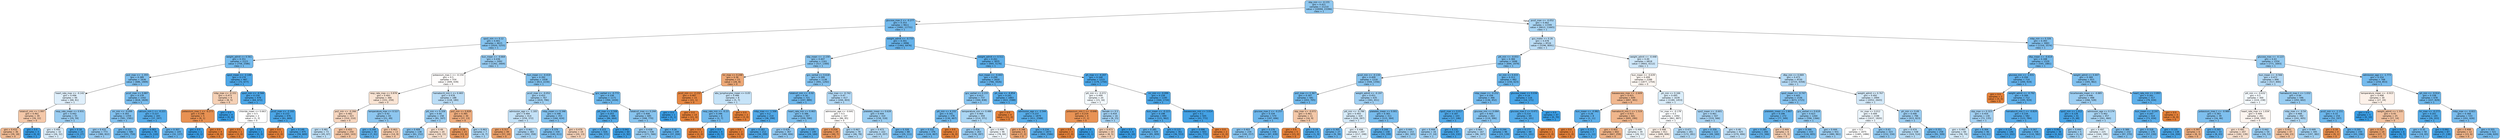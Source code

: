 digraph Tree {
node [shape=box, style="filled, rounded", color="black", fontname="helvetica"] ;
edge [fontname="helvetica"] ;
0 [label="sbp_min <= -0.155\ngini = 0.421\nsamples = 21210\nvalue = [10094, 23396]\nclass = 1", fillcolor="#8ec7f0"] ;
1 [label="glucose_max.2 <= -0.277\ngini = 0.353\nsamples = 9611\nvalue = [3482, 11731]\nclass = 1", fillcolor="#74baed"] ;
0 -> 1 [labeldistance=2.5, labelangle=45, headlabel="True"] ;
2 [label="spo2_min <= 0.12\ngini = 0.401\nsamples = 4615\nvalue = [2020, 5255]\nclass = 1", fillcolor="#85c3ef"] ;
1 -> 2 ;
3 [label="weight_admit <= 0.561\ngini = 0.351\nsamples = 2123\nvalue = [758, 2586]\nclass = 1", fillcolor="#73baed"] ;
2 -> 3 ;
4 [label="po2_max <= -1.355\ngini = 0.389\nsamples = 1636\nvalue = [686, 1909]\nclass = 1", fillcolor="#80c0ee"] ;
3 -> 4 ;
5 [label="heart_rate_max <= -0.142\ngini = 0.496\nsamples = 94\nvalue = [68, 81]\nclass = 1", fillcolor="#dfeffb"] ;
4 -> 5 ;
6 [label="totalco2_min <= 1.997\ngini = 0.461\nsamples = 39\nvalue = [39, 22]\nclass = 0", fillcolor="#f4c8a9"] ;
5 -> 6 ;
7 [label="gini = 0.432\nsamples = 36\nvalue = [39, 18]\nclass = 0", fillcolor="#f1bb94"] ;
6 -> 7 ;
8 [label="gini = 0.0\nsamples = 3\nvalue = [0, 4]\nclass = 1", fillcolor="#399de5"] ;
6 -> 8 ;
9 [label="resp_rate_mean <= 0.931\ngini = 0.442\nsamples = 55\nvalue = [29, 59]\nclass = 1", fillcolor="#9acdf2"] ;
5 -> 9 ;
10 [label="gini = 0.495\nsamples = 32\nvalue = [26, 32]\nclass = 1", fillcolor="#daedfa"] ;
9 -> 10 ;
11 [label="gini = 0.18\nsamples = 23\nvalue = [3, 27]\nclass = 1", fillcolor="#4fa8e8"] ;
9 -> 11 ;
12 [label="pco2_max <= 0.887\ngini = 0.378\nsamples = 1542\nvalue = [618, 1828]\nclass = 1", fillcolor="#7cbeee"] ;
4 -> 12 ;
13 [label="inr_min <= -0.099\ngini = 0.393\nsamples = 1359\nvalue = [581, 1581]\nclass = 1", fillcolor="#82c1ef"] ;
12 -> 13 ;
14 [label="gini = 0.432\nsamples = 773\nvalue = [380, 822]\nclass = 1", fillcolor="#95caf1"] ;
13 -> 14 ;
15 [label="gini = 0.331\nsamples = 586\nvalue = [201, 759]\nclass = 1", fillcolor="#6db7ec"] ;
13 -> 15 ;
16 [label="calcium_min.1 <= -0.221\ngini = 0.227\nsamples = 183\nvalue = [37, 247]\nclass = 1", fillcolor="#57ace9"] ;
12 -> 16 ;
17 [label="gini = 0.083\nsamples = 78\nvalue = [5, 110]\nclass = 1", fillcolor="#42a1e6"] ;
16 -> 17 ;
18 [label="gini = 0.307\nsamples = 105\nvalue = [32, 137]\nclass = 1", fillcolor="#67b4eb"] ;
16 -> 18 ;
19 [label="spo2_mean <= -2.148\ngini = 0.174\nsamples = 487\nvalue = [72, 677]\nclass = 1", fillcolor="#4ea7e8"] ;
3 -> 19 ;
20 [label="mbp_max <= -0.331\ngini = 0.473\nsamples = 9\nvalue = [8, 5]\nclass = 0", fillcolor="#f5d0b5"] ;
19 -> 20 ;
21 [label="potassium_max.1 <= -0.273\ngini = 0.198\nsamples = 5\nvalue = [8, 1]\nclass = 0", fillcolor="#e89152"] ;
20 -> 21 ;
22 [label="gini = 0.0\nsamples = 1\nvalue = [0, 1]\nclass = 1", fillcolor="#399de5"] ;
21 -> 22 ;
23 [label="gini = 0.0\nsamples = 4\nvalue = [8, 0]\nclass = 0", fillcolor="#e58139"] ;
21 -> 23 ;
24 [label="gini = 0.0\nsamples = 4\nvalue = [0, 4]\nclass = 1", fillcolor="#399de5"] ;
20 -> 24 ;
25 [label="spo2_min <= -4.566\ngini = 0.159\nsamples = 478\nvalue = [64, 672]\nclass = 1", fillcolor="#4ca6e7"] ;
19 -> 25 ;
26 [label="chloride_mean <= 0.663\ngini = 0.5\nsamples = 2\nvalue = [3, 3]\nclass = 0", fillcolor="#ffffff"] ;
25 -> 26 ;
27 [label="gini = 0.0\nsamples = 1\nvalue = [3, 0]\nclass = 0", fillcolor="#e58139"] ;
26 -> 27 ;
28 [label="gini = 0.0\nsamples = 1\nvalue = [0, 3]\nclass = 1", fillcolor="#399de5"] ;
26 -> 28 ;
29 [label="pco2_max <= -2.102\ngini = 0.153\nsamples = 476\nvalue = [61, 669]\nclass = 1", fillcolor="#4ba6e7"] ;
25 -> 29 ;
30 [label="gini = 0.0\nsamples = 1\nvalue = [2, 0]\nclass = 0", fillcolor="#e58139"] ;
29 -> 30 ;
31 [label="gini = 0.149\nsamples = 475\nvalue = [59, 669]\nclass = 1", fillcolor="#4aa6e7"] ;
29 -> 31 ;
32 [label="bun_mean <= -0.664\ngini = 0.436\nsamples = 2492\nvalue = [1262, 2669]\nclass = 1", fillcolor="#97cbf1"] ;
2 -> 32 ;
33 [label="potassium_max.1 <= -0.154\ngini = 0.5\nsamples = 554\nvalue = [449, 439]\nclass = 0", fillcolor="#fefcfb"] ;
32 -> 33 ;
34 [label="resp_rate_max <= 0.878\ngini = 0.493\nsamples = 366\nvalue = [331, 259]\nclass = 0", fillcolor="#f9e4d4"] ;
33 -> 34 ;
35 [label="po2_min <= -0.266\ngini = 0.482\nsamples = 323\nvalue = [310, 210]\nclass = 0", fillcolor="#f7d6bf"] ;
34 -> 35 ;
36 [label="gini = 0.481\nsamples = 73\nvalue = [45, 67]\nclass = 1", fillcolor="#bedff6"] ;
35 -> 36 ;
37 [label="gini = 0.455\nsamples = 250\nvalue = [265, 143]\nclass = 0", fillcolor="#f3c5a4"] ;
35 -> 37 ;
38 [label="temperature_max <= 0.527\ngini = 0.42\nsamples = 43\nvalue = [21, 49]\nclass = 1", fillcolor="#8ec7f0"] ;
34 -> 38 ;
39 [label="gini = 0.249\nsamples = 30\nvalue = [7, 41]\nclass = 1", fillcolor="#5baee9"] ;
38 -> 39 ;
40 [label="gini = 0.463\nsamples = 13\nvalue = [14, 8]\nclass = 0", fillcolor="#f4c9aa"] ;
38 -> 40 ;
41 [label="hematocrit_min.1 <= 0.465\ngini = 0.478\nsamples = 188\nvalue = [118, 180]\nclass = 1", fillcolor="#bbddf6"] ;
33 -> 41 ;
42 [label="ptt_min <= 0.326\ngini = 0.44\nsamples = 158\nvalue = [81, 167]\nclass = 1", fillcolor="#99cdf2"] ;
41 -> 42 ;
43 [label="gini = 0.409\nsamples = 138\nvalue = [61, 152]\nclass = 1", fillcolor="#88c4ef"] ;
42 -> 43 ;
44 [label="gini = 0.49\nsamples = 20\nvalue = [20, 15]\nclass = 0", fillcolor="#f8e0ce"] ;
42 -> 44 ;
45 [label="po2_min <= 0.828\ngini = 0.385\nsamples = 30\nvalue = [37, 13]\nclass = 0", fillcolor="#eead7f"] ;
41 -> 45 ;
46 [label="gini = 0.26\nsamples = 23\nvalue = [33, 6]\nclass = 0", fillcolor="#ea985d"] ;
45 -> 46 ;
47 [label="gini = 0.463\nsamples = 7\nvalue = [4, 7]\nclass = 1", fillcolor="#aad5f4"] ;
45 -> 47 ;
48 [label="bun_mean <= -0.419\ngini = 0.392\nsamples = 1938\nvalue = [813, 2230]\nclass = 1", fillcolor="#81c1ee"] ;
32 -> 48 ;
49 [label="pco2_max <= -0.052\ngini = 0.452\nsamples = 767\nvalue = [419, 796]\nclass = 1", fillcolor="#a1d1f3"] ;
48 -> 49 ;
50 [label="admission_age <= -1.183\ngini = 0.484\nsamples = 414\nvalue = [259, 372]\nclass = 1", fillcolor="#c3e1f7"] ;
49 -> 50 ;
51 [label="gini = 0.317\nsamples = 49\nvalue = [57, 14]\nclass = 0", fillcolor="#eba06a"] ;
50 -> 51 ;
52 [label="gini = 0.461\nsamples = 365\nvalue = [202, 358]\nclass = 1", fillcolor="#a9d4f4"] ;
50 -> 52 ;
53 [label="mbp_mean <= 0.346\ngini = 0.398\nsamples = 353\nvalue = [160, 424]\nclass = 1", fillcolor="#84c2ef"] ;
49 -> 53 ;
54 [label="gini = 0.379\nsamples = 334\nvalue = [140, 411]\nclass = 1", fillcolor="#7cbeee"] ;
53 -> 54 ;
55 [label="gini = 0.478\nsamples = 19\nvalue = [20, 13]\nclass = 0", fillcolor="#f6d3ba"] ;
53 -> 55 ;
56 [label="gcs_verbal <= -0.772\ngini = 0.338\nsamples = 1171\nvalue = [394, 1434]\nclass = 1", fillcolor="#6fb8ec"] ;
48 -> 56 ;
57 [label="ptt_max <= 0.508\ngini = 0.203\nsamples = 486\nvalue = [86, 664]\nclass = 1", fillcolor="#53aae8"] ;
56 -> 57 ;
58 [label="gini = 0.223\nsamples = 426\nvalue = [84, 572]\nclass = 1", fillcolor="#56abe9"] ;
57 -> 58 ;
59 [label="gini = 0.042\nsamples = 60\nvalue = [2, 92]\nclass = 1", fillcolor="#3d9fe6"] ;
57 -> 59 ;
60 [label="totalco2_max <= 0.244\ngini = 0.408\nsamples = 685\nvalue = [308, 770]\nclass = 1", fillcolor="#88c4ef"] ;
56 -> 60 ;
61 [label="gini = 0.438\nsamples = 536\nvalue = [271, 566]\nclass = 1", fillcolor="#98ccf1"] ;
60 -> 61 ;
62 [label="gini = 0.26\nsamples = 149\nvalue = [37, 204]\nclass = 1", fillcolor="#5dafea"] ;
60 -> 62 ;
63 [label="weight_admit <= -0.733\ngini = 0.301\nsamples = 4996\nvalue = [1462, 6476]\nclass = 1", fillcolor="#66b3eb"] ;
1 -> 63 ;
64 [label="sbp_mean <= -2.159\ngini = 0.407\nsamples = 1161\nvalue = [517, 1300]\nclass = 1", fillcolor="#88c4ef"] ;
63 -> 64 ;
65 [label="inr_max <= 0.248\ngini = 0.36\nsamples = 23\nvalue = [26, 8]\nclass = 0", fillcolor="#eda876"] ;
64 -> 65 ;
66 [label="pco2_min <= -2.232\ngini = 0.087\nsamples = 15\nvalue = [21, 1]\nclass = 0", fillcolor="#e68742"] ;
65 -> 66 ;
67 [label="gini = 0.0\nsamples = 1\nvalue = [0, 1]\nclass = 1", fillcolor="#399de5"] ;
66 -> 67 ;
68 [label="gini = 0.0\nsamples = 14\nvalue = [21, 0]\nclass = 0", fillcolor="#e58139"] ;
66 -> 68 ;
69 [label="abs_lymphocytes_mean <= 0.05\ngini = 0.486\nsamples = 8\nvalue = [5, 7]\nclass = 1", fillcolor="#c6e3f8"] ;
65 -> 69 ;
70 [label="resp_rate_min <= -0.23\ngini = 0.346\nsamples = 6\nvalue = [2, 7]\nclass = 1", fillcolor="#72b9ec"] ;
69 -> 70 ;
71 [label="gini = 0.0\nsamples = 2\nvalue = [2, 0]\nclass = 0", fillcolor="#e58139"] ;
70 -> 71 ;
72 [label="gini = 0.0\nsamples = 4\nvalue = [0, 7]\nclass = 1", fillcolor="#399de5"] ;
70 -> 72 ;
73 [label="gini = 0.0\nsamples = 2\nvalue = [3, 0]\nclass = 0", fillcolor="#e58139"] ;
69 -> 73 ;
74 [label="gcs_verbal <= 0.618\ngini = 0.399\nsamples = 1138\nvalue = [491, 1292]\nclass = 1", fillcolor="#84c2ef"] ;
64 -> 74 ;
75 [label="totalco2_min <= -0.92\ngini = 0.34\nsamples = 721\nvalue = [247, 889]\nclass = 1", fillcolor="#70b8ec"] ;
74 -> 75 ;
76 [label="mbp_max <= -1.506\ngini = 0.2\nsamples = 214\nvalue = [38, 299]\nclass = 1", fillcolor="#52a9e8"] ;
75 -> 76 ;
77 [label="gini = 0.0\nsamples = 2\nvalue = [4, 0]\nclass = 0", fillcolor="#e58139"] ;
76 -> 77 ;
78 [label="gini = 0.183\nsamples = 212\nvalue = [34, 299]\nclass = 1", fillcolor="#50a8e8"] ;
76 -> 78 ;
79 [label="heart_rate_min <= 0.463\ngini = 0.386\nsamples = 507\nvalue = [209, 590]\nclass = 1", fillcolor="#7fc0ee"] ;
75 -> 79 ;
80 [label="gini = 0.426\nsamples = 367\nvalue = [180, 406]\nclass = 1", fillcolor="#91c8f1"] ;
79 -> 80 ;
81 [label="gini = 0.235\nsamples = 140\nvalue = [29, 184]\nclass = 1", fillcolor="#58ace9"] ;
79 -> 81 ;
82 [label="mbp_max <= -0.742\ngini = 0.47\nsamples = 417\nvalue = [244, 403]\nclass = 1", fillcolor="#b1d8f5"] ;
74 -> 82 ;
83 [label="admission_age <= -0.641\ngini = 0.5\nsamples = 107\nvalue = [86, 85]\nclass = 0", fillcolor="#fffefd"] ;
82 -> 83 ;
84 [label="gini = 0.254\nsamples = 29\nvalue = [40, 7]\nclass = 0", fillcolor="#ea975c"] ;
83 -> 84 ;
85 [label="gini = 0.467\nsamples = 78\nvalue = [46, 78]\nclass = 1", fillcolor="#aed7f4"] ;
83 -> 85 ;
86 [label="platelets_mean <= 0.628\ngini = 0.444\nsamples = 310\nvalue = [158, 318]\nclass = 1", fillcolor="#9bcef2"] ;
82 -> 86 ;
87 [label="gini = 0.473\nsamples = 222\nvalue = [129, 207]\nclass = 1", fillcolor="#b4daf5"] ;
86 -> 87 ;
88 [label="gini = 0.328\nsamples = 88\nvalue = [29, 111]\nclass = 1", fillcolor="#6db7ec"] ;
86 -> 88 ;
89 [label="weight_admit <= 0.511\ngini = 0.261\nsamples = 3835\nvalue = [945, 5176]\nclass = 1", fillcolor="#5dafea"] ;
63 -> 89 ;
90 [label="bun_mean <= -0.443\ngini = 0.299\nsamples = 2620\nvalue = [766, 3426]\nclass = 1", fillcolor="#65b3eb"] ;
89 -> 90 ;
91 [label="gcs_verbal <= 0.155\ngini = 0.413\nsamples = 737\nvalue = [344, 838]\nclass = 1", fillcolor="#8ac5f0"] ;
90 -> 91 ;
92 [label="ptt_min <= 4.332\ngini = 0.341\nsamples = 378\nvalue = [130, 467]\nclass = 1", fillcolor="#70b8ec"] ;
91 -> 92 ;
93 [label="gini = 0.332\nsamples = 376\nvalue = [124, 467]\nclass = 1", fillcolor="#6eb7ec"] ;
92 -> 93 ;
94 [label="gini = 0.0\nsamples = 2\nvalue = [6, 0]\nclass = 0", fillcolor="#e58139"] ;
92 -> 94 ;
95 [label="temperature_min <= 0.486\ngini = 0.464\nsamples = 359\nvalue = [214, 371]\nclass = 1", fillcolor="#abd6f4"] ;
91 -> 95 ;
96 [label="gini = 0.436\nsamples = 263\nvalue = [136, 287]\nclass = 1", fillcolor="#97cbf1"] ;
95 -> 96 ;
97 [label="gini = 0.499\nsamples = 96\nvalue = [78, 84]\nclass = 1", fillcolor="#f1f8fd"] ;
95 -> 97 ;
98 [label="ph_max <= -6.854\ngini = 0.241\nsamples = 1883\nvalue = [422, 2588]\nclass = 1", fillcolor="#59ade9"] ;
90 -> 98 ;
99 [label="gini = 0.0\nsamples = 4\nvalue = [11, 0]\nclass = 0", fillcolor="#e58139"] ;
98 -> 99 ;
100 [label="admission_age <= -2.544\ngini = 0.237\nsamples = 1879\nvalue = [411, 2588]\nclass = 1", fillcolor="#58ade9"] ;
98 -> 100 ;
101 [label="gini = 0.346\nsamples = 6\nvalue = [7, 2]\nclass = 0", fillcolor="#eca572"] ;
100 -> 101 ;
102 [label="gini = 0.234\nsamples = 1873\nvalue = [404, 2586]\nclass = 1", fillcolor="#58ace9"] ;
100 -> 102 ;
103 [label="ph_max <= -4.207\ngini = 0.168\nsamples = 1215\nvalue = [179, 1750]\nclass = 1", fillcolor="#4da7e8"] ;
89 -> 103 ;
104 [label="ptt_min <= -0.072\ngini = 0.499\nsamples = 20\nvalue = [15, 16]\nclass = 1", fillcolor="#f3f9fd"] ;
103 -> 104 ;
105 [label="potassium_min.1 <= -0.646\ngini = 0.219\nsamples = 4\nvalue = [7, 1]\nclass = 0", fillcolor="#e99355"] ;
104 -> 105 ;
106 [label="gini = 0.0\nsamples = 3\nvalue = [7, 0]\nclass = 0", fillcolor="#e58139"] ;
105 -> 106 ;
107 [label="gini = 0.0\nsamples = 1\nvalue = [0, 1]\nclass = 1", fillcolor="#399de5"] ;
105 -> 107 ;
108 [label="female <= 0.5\ngini = 0.454\nsamples = 16\nvalue = [8, 15]\nclass = 1", fillcolor="#a3d1f3"] ;
104 -> 108 ;
109 [label="gini = 0.473\nsamples = 10\nvalue = [8, 5]\nclass = 0", fillcolor="#f5d0b5"] ;
108 -> 109 ;
110 [label="gini = 0.0\nsamples = 6\nvalue = [0, 10]\nclass = 1", fillcolor="#399de5"] ;
108 -> 110 ;
111 [label="inr_min <= -0.099\ngini = 0.158\nsamples = 1195\nvalue = [164, 1734]\nclass = 1", fillcolor="#4ca6e7"] ;
103 -> 111 ;
112 [label="bun_mean <= -0.223\ngini = 0.198\nsamples = 690\nvalue = [121, 962]\nclass = 1", fillcolor="#52a9e8"] ;
111 -> 112 ;
113 [label="gini = 0.285\nsamples = 329\nvalue = [85, 409]\nclass = 1", fillcolor="#62b1ea"] ;
112 -> 113 ;
114 [label="gini = 0.115\nsamples = 361\nvalue = [36, 553]\nclass = 1", fillcolor="#46a3e7"] ;
112 -> 114 ;
115 [label="baseexcess_min <= 3.014\ngini = 0.1\nsamples = 505\nvalue = [43, 772]\nclass = 1", fillcolor="#44a2e6"] ;
111 -> 115 ;
116 [label="gini = 0.096\nsamples = 503\nvalue = [41, 772]\nclass = 1", fillcolor="#44a2e6"] ;
115 -> 116 ;
117 [label="gini = 0.0\nsamples = 2\nvalue = [2, 0]\nclass = 0", fillcolor="#e58139"] ;
115 -> 117 ;
118 [label="pco2_max <= -0.052\ngini = 0.462\nsamples = 11599\nvalue = [6612, 11665]\nclass = 1", fillcolor="#a9d5f4"] ;
0 -> 118 [labeldistance=2.5, labelangle=-45, headlabel="False"] ;
119 [label="gcs_motor <= 0.26\ngini = 0.478\nsamples = 8516\nvalue = [5296, 8091]\nclass = 1", fillcolor="#bbddf6"] ;
118 -> 119 ;
120 [label="ptt_min <= -0.053\ngini = 0.384\nsamples = 1698\nvalue = [694, 1979]\nclass = 1", fillcolor="#7ebfee"] ;
119 -> 120 ;
121 [label="pco2_min <= -0.134\ngini = 0.409\nsamples = 1216\nvalue = [544, 1356]\nclass = 1", fillcolor="#88c4ef"] ;
120 -> 121 ;
122 [label="po2_max <= 2.367\ngini = 0.347\nsamples = 581\nvalue = [203, 705]\nclass = 1", fillcolor="#72b9ec"] ;
121 -> 122 ;
123 [label="glucose_max.2 <= -0.257\ngini = 0.334\nsamples = 570\nvalue = [187, 696]\nclass = 1", fillcolor="#6eb7ec"] ;
122 -> 123 ;
124 [label="gini = 0.403\nsamples = 234\nvalue = [100, 257]\nclass = 1", fillcolor="#86c3ef"] ;
123 -> 124 ;
125 [label="gini = 0.276\nsamples = 336\nvalue = [87, 439]\nclass = 1", fillcolor="#60b0ea"] ;
123 -> 125 ;
126 [label="sbp_max <= -0.072\ngini = 0.461\nsamples = 11\nvalue = [16, 9]\nclass = 0", fillcolor="#f4c8a8"] ;
122 -> 126 ;
127 [label="gini = 0.0\nsamples = 5\nvalue = [15, 0]\nclass = 0", fillcolor="#e58139"] ;
126 -> 127 ;
128 [label="gini = 0.18\nsamples = 6\nvalue = [1, 9]\nclass = 1", fillcolor="#4fa8e8"] ;
126 -> 128 ;
129 [label="weight_admit <= -0.197\ngini = 0.451\nsamples = 635\nvalue = [341, 651]\nclass = 1", fillcolor="#a1d0f3"] ;
121 -> 129 ;
130 [label="ptt_min <= -0.786\ngini = 0.493\nsamples = 324\nvalue = [226, 287]\nclass = 1", fillcolor="#d5eaf9"] ;
129 -> 130 ;
131 [label="gini = 0.305\nsamples = 27\nvalue = [9, 39]\nclass = 1", fillcolor="#67b4eb"] ;
130 -> 131 ;
132 [label="gini = 0.498\nsamples = 297\nvalue = [217, 248]\nclass = 1", fillcolor="#e6f3fc"] ;
130 -> 132 ;
133 [label="platelets_mean <= 0.001\ngini = 0.365\nsamples = 311\nvalue = [115, 364]\nclass = 1", fillcolor="#78bced"] ;
129 -> 133 ;
134 [label="gini = 0.244\nsamples = 158\nvalue = [33, 199]\nclass = 1", fillcolor="#5aade9"] ;
133 -> 134 ;
135 [label="gini = 0.444\nsamples = 153\nvalue = [82, 165]\nclass = 1", fillcolor="#9bcef2"] ;
133 -> 135 ;
136 [label="inr_min <= 0.433\ngini = 0.313\nsamples = 482\nvalue = [150, 623]\nclass = 1", fillcolor="#69b5eb"] ;
120 -> 136 ;
137 [label="mbp_mean <= -0.252\ngini = 0.356\nsamples = 366\nvalue = [136, 452]\nclass = 1", fillcolor="#75baed"] ;
136 -> 137 ;
138 [label="spo2_max <= 0.017\ngini = 0.187\nsamples = 103\nvalue = [17, 146]\nclass = 1", fillcolor="#50a8e8"] ;
137 -> 138 ;
139 [label="gini = 0.444\nsamples = 16\nvalue = [7, 14]\nclass = 1", fillcolor="#9ccef2"] ;
138 -> 139 ;
140 [label="gini = 0.131\nsamples = 87\nvalue = [10, 132]\nclass = 1", fillcolor="#48a4e7"] ;
138 -> 140 ;
141 [label="glucose_min <= 0.084\ngini = 0.403\nsamples = 263\nvalue = [119, 306]\nclass = 1", fillcolor="#86c3ef"] ;
137 -> 141 ;
142 [label="gini = 0.464\nsamples = 167\nvalue = [96, 167]\nclass = 1", fillcolor="#abd5f4"] ;
141 -> 142 ;
143 [label="gini = 0.244\nsamples = 96\nvalue = [23, 139]\nclass = 1", fillcolor="#5aade9"] ;
141 -> 143 ;
144 [label="glucose_mean <= 0.036\ngini = 0.14\nsamples = 116\nvalue = [14, 171]\nclass = 1", fillcolor="#49a5e7"] ;
136 -> 144 ;
145 [label="glucose_max.2 <= 0.471\ngini = 0.214\nsamples = 69\nvalue = [14, 101]\nclass = 1", fillcolor="#54abe9"] ;
144 -> 145 ;
146 [label="gini = 0.177\nsamples = 68\nvalue = [11, 101]\nclass = 1", fillcolor="#4fa8e8"] ;
145 -> 146 ;
147 [label="gini = 0.0\nsamples = 1\nvalue = [3, 0]\nclass = 0", fillcolor="#e58139"] ;
145 -> 147 ;
148 [label="gini = 0.0\nsamples = 47\nvalue = [0, 70]\nclass = 1", fillcolor="#399de5"] ;
144 -> 148 ;
149 [label="weight_admit <= -0.448\ngini = 0.49\nsamples = 6818\nvalue = [4602, 6112]\nclass = 1", fillcolor="#cee7f9"] ;
119 -> 149 ;
150 [label="bun_mean <= -0.639\ngini = 0.499\nsamples = 2288\nvalue = [1877, 1754]\nclass = 0", fillcolor="#fdf7f2"] ;
149 -> 150 ;
151 [label="baseexcess_max <= -2.609\ngini = 0.421\nsamples = 649\nvalue = [697, 301]\nclass = 0", fillcolor="#f0b78f"] ;
150 -> 151 ;
152 [label="bun_mean <= -0.982\ngini = 0.26\nsamples = 8\nvalue = [2, 11]\nclass = 1", fillcolor="#5dafea"] ;
151 -> 152 ;
153 [label="gini = 0.0\nsamples = 1\nvalue = [1, 0]\nclass = 0", fillcolor="#e58139"] ;
152 -> 153 ;
154 [label="gini = 0.153\nsamples = 7\nvalue = [1, 11]\nclass = 1", fillcolor="#4ba6e7"] ;
152 -> 154 ;
155 [label="hematocrit_min.1 <= 1.519\ngini = 0.415\nsamples = 641\nvalue = [695, 290]\nclass = 0", fillcolor="#f0b68c"] ;
151 -> 155 ;
156 [label="gini = 0.403\nsamples = 602\nvalue = [667, 259]\nclass = 0", fillcolor="#efb286"] ;
155 -> 156 ;
157 [label="gini = 0.499\nsamples = 39\nvalue = [28, 31]\nclass = 1", fillcolor="#ecf6fc"] ;
155 -> 157 ;
158 [label="ph_min <= 0.166\ngini = 0.495\nsamples = 1639\nvalue = [1180, 1453]\nclass = 1", fillcolor="#daedfa"] ;
150 -> 158 ;
159 [label="inr_max <= -0.178\ngini = 0.5\nsamples = 1092\nvalue = [861, 887]\nclass = 1", fillcolor="#f9fcfe"] ;
158 -> 159 ;
160 [label="gini = 0.498\nsamples = 811\nvalue = [689, 606]\nclass = 0", fillcolor="#fcf0e7"] ;
159 -> 160 ;
161 [label="gini = 0.471\nsamples = 281\nvalue = [172, 281]\nclass = 1", fillcolor="#b2d9f5"] ;
159 -> 161 ;
162 [label="spo2_mean <= -0.601\ngini = 0.461\nsamples = 547\nvalue = [319, 566]\nclass = 1", fillcolor="#a9d4f4"] ;
158 -> 162 ;
163 [label="gini = 0.359\nsamples = 122\nvalue = [49, 160]\nclass = 1", fillcolor="#76bbed"] ;
162 -> 163 ;
164 [label="gini = 0.48\nsamples = 425\nvalue = [270, 406]\nclass = 1", fillcolor="#bddef6"] ;
162 -> 164 ;
165 [label="dbp_min <= 0.069\ngini = 0.473\nsamples = 4530\nvalue = [2725, 4358]\nclass = 1", fillcolor="#b5daf5"] ;
149 -> 165 ;
166 [label="spo2_mean <= -0.747\ngini = 0.405\nsamples = 1536\nvalue = [673, 1715]\nclass = 1", fillcolor="#87c3ef"] ;
165 -> 166 ;
167 [label="platelets_mean <= 2.807\ngini = 0.296\nsamples = 272\nvalue = [77, 349]\nclass = 1", fillcolor="#65b3eb"] ;
166 -> 167 ;
168 [label="gini = 0.285\nsamples = 266\nvalue = [72, 346]\nclass = 1", fillcolor="#62b1ea"] ;
167 -> 168 ;
169 [label="gini = 0.469\nsamples = 6\nvalue = [5, 3]\nclass = 0", fillcolor="#f5cdb0"] ;
167 -> 169 ;
170 [label="gcs_verbal <= 0.618\ngini = 0.423\nsamples = 1264\nvalue = [596, 1366]\nclass = 1", fillcolor="#8fc8f0"] ;
166 -> 170 ;
171 [label="gini = 0.346\nsamples = 333\nvalue = [116, 405]\nclass = 1", fillcolor="#72b9ec"] ;
170 -> 171 ;
172 [label="gini = 0.444\nsamples = 931\nvalue = [480, 961]\nclass = 1", fillcolor="#9ccef2"] ;
170 -> 172 ;
173 [label="weight_admit <= 0.767\ngini = 0.492\nsamples = 2994\nvalue = [2052, 2643]\nclass = 1", fillcolor="#d3e9f9"] ;
165 -> 173 ;
174 [label="inr_max <= 0.012\ngini = 0.499\nsamples = 2198\nvalue = [1637, 1820]\nclass = 1", fillcolor="#ebf5fc"] ;
173 -> 174 ;
175 [label="gini = 0.5\nsamples = 1875\nvalue = [1485, 1486]\nclass = 1", fillcolor="#ffffff"] ;
174 -> 175 ;
176 [label="gini = 0.43\nsamples = 323\nvalue = [152, 334]\nclass = 1", fillcolor="#93caf1"] ;
174 -> 176 ;
177 [label="ph_min <= 0.49\ngini = 0.446\nsamples = 796\nvalue = [415, 823]\nclass = 1", fillcolor="#9dcef2"] ;
173 -> 177 ;
178 [label="gini = 0.474\nsamples = 538\nvalue = [324, 514]\nclass = 1", fillcolor="#b6dbf5"] ;
177 -> 178 ;
179 [label="gini = 0.351\nsamples = 258\nvalue = [91, 309]\nclass = 1", fillcolor="#73baed"] ;
177 -> 179 ;
180 [label="mbp_min <= 0.326\ngini = 0.393\nsamples = 3083\nvalue = [1316, 3574]\nclass = 1", fillcolor="#82c1ef"] ;
118 -> 180 ;
181 [label="dbp_mean <= -0.614\ngini = 0.348\nsamples = 1529\nvalue = [545, 1881]\nclass = 1", fillcolor="#72b9ed"] ;
180 -> 181 ;
182 [label="glucose_min <= -1.931\ngini = 0.294\nsamples = 714\nvalue = [200, 919]\nclass = 1", fillcolor="#64b2eb"] ;
181 -> 182 ;
183 [label="gini = 0.0\nsamples = 2\nvalue = [5, 0]\nclass = 0", fillcolor="#e58139"] ;
182 -> 183 ;
184 [label="weight_admit <= -0.792\ngini = 0.289\nsamples = 712\nvalue = [195, 919]\nclass = 1", fillcolor="#63b2eb"] ;
182 -> 184 ;
185 [label="sbp_max <= 0.323\ngini = 0.454\nsamples = 130\nvalue = [72, 135]\nclass = 1", fillcolor="#a3d1f3"] ;
184 -> 185 ;
186 [label="gini = 0.493\nsamples = 84\nvalue = [58, 74]\nclass = 1", fillcolor="#d4eaf9"] ;
185 -> 186 ;
187 [label="gini = 0.304\nsamples = 46\nvalue = [14, 61]\nclass = 1", fillcolor="#66b3eb"] ;
185 -> 187 ;
188 [label="hematocrit_min.1 <= -0.829\ngini = 0.234\nsamples = 582\nvalue = [123, 784]\nclass = 1", fillcolor="#58ace9"] ;
184 -> 188 ;
189 [label="gini = 0.114\nsamples = 146\nvalue = [13, 202]\nclass = 1", fillcolor="#46a3e7"] ;
188 -> 189 ;
190 [label="gini = 0.267\nsamples = 436\nvalue = [110, 582]\nclass = 1", fillcolor="#5eb0ea"] ;
188 -> 190 ;
191 [label="weight_admit <= 0.447\ngini = 0.389\nsamples = 815\nvalue = [345, 962]\nclass = 1", fillcolor="#80c0ee"] ;
181 -> 191 ;
192 [label="bicarbonate_mean <= -0.885\ngini = 0.446\nsamples = 498\nvalue = [266, 528]\nclass = 1", fillcolor="#9dcef2"] ;
191 -> 192 ;
193 [label="spo2_min <= 1.012\ngini = 0.128\nsamples = 41\nvalue = [5, 68]\nclass = 1", fillcolor="#48a4e7"] ;
192 -> 193 ;
194 [label="gini = 0.061\nsamples = 36\nvalue = [2, 62]\nclass = 1", fillcolor="#3fa0e6"] ;
193 -> 194 ;
195 [label="gini = 0.444\nsamples = 5\nvalue = [3, 6]\nclass = 1", fillcolor="#9ccef2"] ;
193 -> 195 ;
196 [label="admission_age <= 0.174\ngini = 0.462\nsamples = 457\nvalue = [261, 460]\nclass = 1", fillcolor="#a9d5f4"] ;
192 -> 196 ;
197 [label="gini = 0.497\nsamples = 225\nvalue = [164, 190]\nclass = 1", fillcolor="#e4f2fb"] ;
196 -> 197 ;
198 [label="gini = 0.389\nsamples = 232\nvalue = [97, 270]\nclass = 1", fillcolor="#80c0ee"] ;
196 -> 198 ;
199 [label="heart_rate_min <= 2.893\ngini = 0.261\nsamples = 317\nvalue = [79, 434]\nclass = 1", fillcolor="#5dafea"] ;
191 -> 199 ;
200 [label="bun_mean <= -0.247\ngini = 0.247\nsamples = 314\nvalue = [73, 434]\nclass = 1", fillcolor="#5aade9"] ;
199 -> 200 ;
201 [label="gini = 0.318\nsamples = 176\nvalue = [57, 230]\nclass = 1", fillcolor="#6ab5eb"] ;
200 -> 201 ;
202 [label="gini = 0.135\nsamples = 138\nvalue = [16, 204]\nclass = 1", fillcolor="#49a5e7"] ;
200 -> 202 ;
203 [label="gini = 0.0\nsamples = 3\nvalue = [6, 0]\nclass = 0", fillcolor="#e58139"] ;
199 -> 203 ;
204 [label="glucose_max <= -0.123\ngini = 0.43\nsamples = 1554\nvalue = [771, 1693]\nclass = 1", fillcolor="#93caf1"] ;
180 -> 204 ;
205 [label="bun_mean <= -0.566\ngini = 0.472\nsamples = 846\nvalue = [517, 840]\nclass = 1", fillcolor="#b3d9f5"] ;
204 -> 205 ;
206 [label="ptt_min <= -0.632\ngini = 0.5\nsamples = 300\nvalue = [224, 238]\nclass = 1", fillcolor="#f3f9fd"] ;
205 -> 206 ;
207 [label="potassium_max.1 <= -0.989\ngini = 0.383\nsamples = 39\nvalue = [16, 46]\nclass = 1", fillcolor="#7ebfee"] ;
206 -> 207 ;
208 [label="gini = 0.397\nsamples = 6\nvalue = [8, 3]\nclass = 0", fillcolor="#efb083"] ;
207 -> 208 ;
209 [label="gini = 0.265\nsamples = 33\nvalue = [8, 43]\nclass = 1", fillcolor="#5eafea"] ;
207 -> 209 ;
210 [label="heart_rate_max <= 1.034\ngini = 0.499\nsamples = 261\nvalue = [208, 192]\nclass = 0", fillcolor="#fdf5f0"] ;
206 -> 210 ;
211 [label="gini = 0.491\nsamples = 207\nvalue = [182, 139]\nclass = 0", fillcolor="#f9e1d0"] ;
210 -> 211 ;
212 [label="gini = 0.442\nsamples = 54\nvalue = [26, 53]\nclass = 1", fillcolor="#9acdf2"] ;
210 -> 212 ;
213 [label="hematocrit_max.1 <= 1.032\ngini = 0.44\nsamples = 546\nvalue = [293, 602]\nclass = 1", fillcolor="#99cdf2"] ;
205 -> 213 ;
214 [label="mbp_max <= -0.54\ngini = 0.468\nsamples = 392\nvalue = [241, 405]\nclass = 1", fillcolor="#afd7f4"] ;
213 -> 214 ;
215 [label="gini = 0.451\nsamples = 47\nvalue = [44, 23]\nclass = 0", fillcolor="#f3c3a0"] ;
214 -> 215 ;
216 [label="gini = 0.449\nsamples = 345\nvalue = [197, 382]\nclass = 1", fillcolor="#9fd0f2"] ;
214 -> 216 ;
217 [label="pco2_min <= -1.151\ngini = 0.33\nsamples = 154\nvalue = [52, 197]\nclass = 1", fillcolor="#6db7ec"] ;
213 -> 217 ;
218 [label="gini = 0.18\nsamples = 4\nvalue = [9, 1]\nclass = 0", fillcolor="#e88f4f"] ;
217 -> 218 ;
219 [label="gini = 0.295\nsamples = 150\nvalue = [43, 196]\nclass = 1", fillcolor="#64b2eb"] ;
217 -> 219 ;
220 [label="admission_age <= -1.773\ngini = 0.354\nsamples = 708\nvalue = [254, 853]\nclass = 1", fillcolor="#74baed"] ;
204 -> 220 ;
221 [label="temperature_mean <= -0.915\ngini = 0.498\nsamples = 30\nvalue = [27, 24]\nclass = 0", fillcolor="#fcf1e9"] ;
220 -> 221 ;
222 [label="gini = 0.0\nsamples = 5\nvalue = [0, 10]\nclass = 1", fillcolor="#399de5"] ;
221 -> 222 ;
223 [label="weight_admit <= 1.335\ngini = 0.45\nsamples = 25\nvalue = [27, 14]\nclass = 0", fillcolor="#f2c2a0"] ;
221 -> 223 ;
224 [label="gini = 0.327\nsamples = 19\nvalue = [27, 7]\nclass = 0", fillcolor="#eca26c"] ;
223 -> 224 ;
225 [label="gini = 0.0\nsamples = 6\nvalue = [0, 7]\nclass = 1", fillcolor="#399de5"] ;
223 -> 225 ;
226 [label="ph_min <= -0.914\ngini = 0.338\nsamples = 678\nvalue = [227, 829]\nclass = 1", fillcolor="#6fb8ec"] ;
220 -> 226 ;
227 [label="inr_max <= -0.273\ngini = 0.201\nsamples = 145\nvalue = [26, 203]\nclass = 1", fillcolor="#52aae8"] ;
226 -> 227 ;
228 [label="gini = 0.35\nsamples = 58\nvalue = [19, 65]\nclass = 1", fillcolor="#73baed"] ;
227 -> 228 ;
229 [label="gini = 0.092\nsamples = 87\nvalue = [7, 138]\nclass = 1", fillcolor="#43a2e6"] ;
227 -> 229 ;
230 [label="mbp_max <= -0.821\ngini = 0.368\nsamples = 533\nvalue = [201, 626]\nclass = 1", fillcolor="#79bced"] ;
226 -> 230 ;
231 [label="gini = 0.408\nsamples = 12\nvalue = [15, 6]\nclass = 0", fillcolor="#efb388"] ;
230 -> 231 ;
232 [label="gini = 0.355\nsamples = 521\nvalue = [186, 620]\nclass = 1", fillcolor="#74baed"] ;
230 -> 232 ;
}